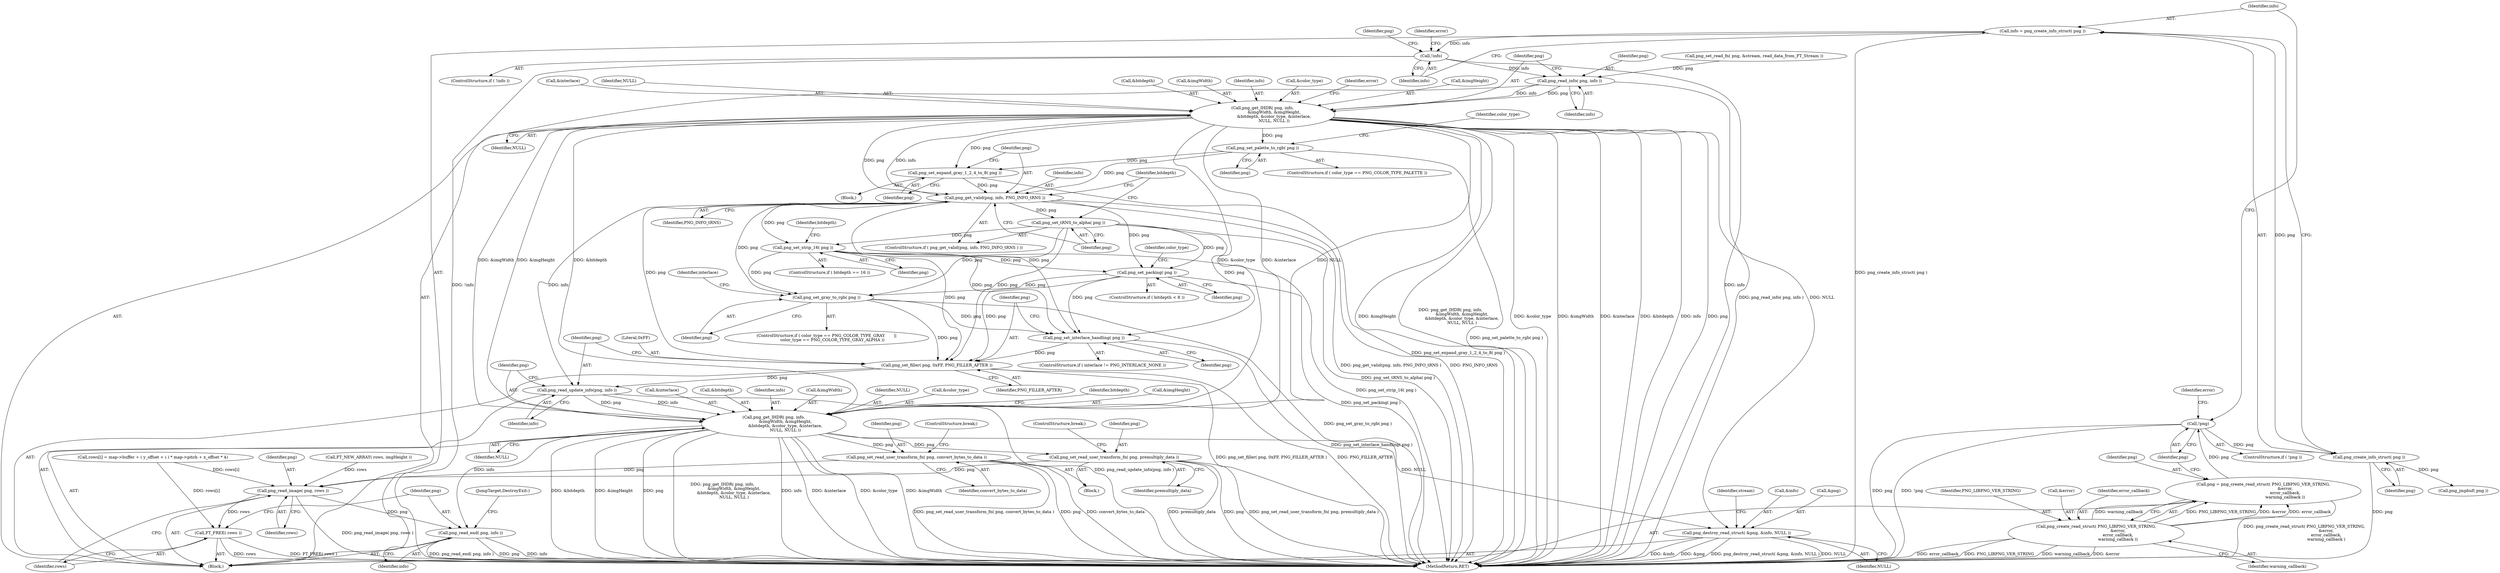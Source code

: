 digraph "0_savannah_b3500af717010137046ec4076d1e1c0641e33727_6@API" {
"1000219" [label="(Call,info = png_create_info_struct( png ))"];
"1000221" [label="(Call,png_create_info_struct( png ))"];
"1000211" [label="(Call,!png)"];
"1000202" [label="(Call,png = png_create_read_struct( PNG_LIBPNG_VER_STRING,\n                                  &error,\n                                  error_callback,\n                                  warning_callback ))"];
"1000204" [label="(Call,png_create_read_struct( PNG_LIBPNG_VER_STRING,\n                                  &error,\n                                  error_callback,\n                                  warning_callback ))"];
"1000224" [label="(Call,!info)"];
"1000252" [label="(Call,png_read_info( png, info ))"];
"1000255" [label="(Call,png_get_IHDR( png, info,\n                  &imgWidth, &imgHeight,\n                  &bitdepth, &color_type, &interlace,\n                  NULL, NULL ))"];
"1000382" [label="(Call,png_set_palette_to_rgb( png ))"];
"1000389" [label="(Call,png_set_expand_gray_1_2_4_to_8( png ))"];
"1000392" [label="(Call,png_get_valid(png, info, PNG_INFO_tRNS ))"];
"1000396" [label="(Call,png_set_tRNS_to_alpha( png ))"];
"1000402" [label="(Call,png_set_strip_16( png ))"];
"1000408" [label="(Call,png_set_packing( png ))"];
"1000418" [label="(Call,png_set_gray_to_rgb( png ))"];
"1000424" [label="(Call,png_set_interlace_handling( png ))"];
"1000426" [label="(Call,png_set_filler( png, 0xFF, PNG_FILLER_AFTER ))"];
"1000430" [label="(Call,png_read_update_info(png, info ))"];
"1000433" [label="(Call,png_get_IHDR( png, info,\n                  &imgWidth, &imgHeight,\n                  &bitdepth, &color_type, &interlace,\n                  NULL, NULL ))"];
"1000472" [label="(Call,png_set_read_user_transform_fn( png, premultiply_data ))"];
"1000521" [label="(Call,png_read_image( png, rows ))"];
"1000524" [label="(Call,FT_FREE( rows ))"];
"1000526" [label="(Call,png_read_end( png, info ))"];
"1000477" [label="(Call,png_set_read_user_transform_fn( png, convert_bytes_to_data ))"];
"1000530" [label="(Call,png_destroy_read_struct( &png, &info, NULL ))"];
"1000202" [label="(Call,png = png_create_read_struct( PNG_LIBPNG_VER_STRING,\n                                  &error,\n                                  error_callback,\n                                  warning_callback ))"];
"1000208" [label="(Identifier,error_callback)"];
"1000212" [label="(Identifier,png)"];
"1000427" [label="(Identifier,png)"];
"1000210" [label="(ControlStructure,if ( !png ))"];
"1000474" [label="(Identifier,premultiply_data)"];
"1000402" [label="(Call,png_set_strip_16( png ))"];
"1000419" [label="(Identifier,png)"];
"1000404" [label="(ControlStructure,if ( bitdepth < 8 ))"];
"1000257" [label="(Identifier,info)"];
"1000222" [label="(Identifier,png)"];
"1000447" [label="(Identifier,NULL)"];
"1000477" [label="(Call,png_set_read_user_transform_fn( png, convert_bytes_to_data ))"];
"1000525" [label="(Identifier,rows)"];
"1000260" [label="(Call,&imgHeight)"];
"1000446" [label="(Identifier,NULL)"];
"1000211" [label="(Call,!png)"];
"1000253" [label="(Identifier,png)"];
"1000382" [label="(Call,png_set_palette_to_rgb( png ))"];
"1000432" [label="(Identifier,info)"];
"1000475" [label="(ControlStructure,break;)"];
"1000422" [label="(Identifier,interlace)"];
"1000533" [label="(Call,&info)"];
"1000436" [label="(Call,&imgWidth)"];
"1000529" [label="(JumpTarget,DestroyExit:)"];
"1000434" [label="(Identifier,png)"];
"1000396" [label="(Call,png_set_tRNS_to_alpha( png ))"];
"1000522" [label="(Identifier,png)"];
"1000408" [label="(Call,png_set_packing( png ))"];
"1000480" [label="(ControlStructure,break;)"];
"1000442" [label="(Call,&color_type)"];
"1000451" [label="(Identifier,bitdepth)"];
"1000438" [label="(Call,&imgHeight)"];
"1000269" [label="(Identifier,NULL)"];
"1000392" [label="(Call,png_get_valid(png, info, PNG_INFO_tRNS ))"];
"1000393" [label="(Identifier,png)"];
"1000521" [label="(Call,png_read_image( png, rows ))"];
"1000119" [label="(Block,)"];
"1000530" [label="(Call,png_destroy_read_struct( &png, &info, NULL ))"];
"1000479" [label="(Identifier,convert_bytes_to_data)"];
"1000424" [label="(Call,png_set_interlace_handling( png ))"];
"1000266" [label="(Call,&interlace)"];
"1000400" [label="(Identifier,bitdepth)"];
"1000388" [label="(Block,)"];
"1000433" [label="(Call,png_get_IHDR( png, info,\n                  &imgWidth, &imgHeight,\n                  &bitdepth, &color_type, &interlace,\n                  NULL, NULL ))"];
"1000383" [label="(Identifier,png)"];
"1000413" [label="(Identifier,color_type)"];
"1000429" [label="(Identifier,PNG_FILLER_AFTER)"];
"1000268" [label="(Identifier,NULL)"];
"1000221" [label="(Call,png_create_info_struct( png ))"];
"1000420" [label="(ControlStructure,if ( interlace != PNG_INTERLACE_NONE ))"];
"1000426" [label="(Call,png_set_filler( png, 0xFF, PNG_FILLER_AFTER ))"];
"1000262" [label="(Call,&bitdepth)"];
"1000205" [label="(Identifier,PNG_LIBPNG_VER_STRING)"];
"1000469" [label="(Block,)"];
"1000531" [label="(Call,&png)"];
"1000406" [label="(Identifier,bitdepth)"];
"1000258" [label="(Call,&imgWidth)"];
"1000526" [label="(Call,png_read_end( png, info ))"];
"1000523" [label="(Identifier,rows)"];
"1000220" [label="(Identifier,info)"];
"1000223" [label="(ControlStructure,if ( !info ))"];
"1000398" [label="(ControlStructure,if ( bitdepth == 16 ))"];
"1000418" [label="(Call,png_set_gray_to_rgb( png ))"];
"1000524" [label="(Call,FT_FREE( rows ))"];
"1000252" [label="(Call,png_read_info( png, info ))"];
"1000225" [label="(Identifier,info)"];
"1000239" [label="(Call,png_jmpbuf( png ))"];
"1000473" [label="(Identifier,png)"];
"1000215" [label="(Identifier,error)"];
"1000256" [label="(Identifier,png)"];
"1000425" [label="(Identifier,png)"];
"1000482" [label="(Call,FT_NEW_ARRAY( rows, imgHeight ))"];
"1000219" [label="(Call,info = png_create_info_struct( png ))"];
"1000203" [label="(Identifier,png)"];
"1000502" [label="(Call,rows[i] = map->buffer + ( y_offset + i ) * map->pitch + x_offset * 4)"];
"1000528" [label="(Identifier,info)"];
"1000444" [label="(Call,&interlace)"];
"1000264" [label="(Call,&color_type)"];
"1000390" [label="(Identifier,png)"];
"1000378" [label="(ControlStructure,if ( color_type == PNG_COLOR_TYPE_PALETTE ))"];
"1000440" [label="(Call,&bitdepth)"];
"1000535" [label="(Identifier,NULL)"];
"1000206" [label="(Call,&error)"];
"1000410" [label="(ControlStructure,if ( color_type == PNG_COLOR_TYPE_GRAY       ||\n         color_type == PNG_COLOR_TYPE_GRAY_ALPHA ))"];
"1000395" [label="(Identifier,PNG_INFO_tRNS)"];
"1000209" [label="(Identifier,warning_callback)"];
"1000394" [label="(Identifier,info)"];
"1000478" [label="(Identifier,png)"];
"1000435" [label="(Identifier,info)"];
"1000224" [label="(Call,!info)"];
"1000247" [label="(Call,png_set_read_fn( png, &stream, read_data_from_FT_Stream ))"];
"1000255" [label="(Call,png_get_IHDR( png, info,\n                  &imgWidth, &imgHeight,\n                  &bitdepth, &color_type, &interlace,\n                  NULL, NULL ))"];
"1000391" [label="(ControlStructure,if ( png_get_valid(png, info, PNG_INFO_tRNS ) ))"];
"1000542" [label="(MethodReturn,RET)"];
"1000527" [label="(Identifier,png)"];
"1000228" [label="(Identifier,error)"];
"1000430" [label="(Call,png_read_update_info(png, info ))"];
"1000254" [label="(Identifier,info)"];
"1000204" [label="(Call,png_create_read_struct( PNG_LIBPNG_VER_STRING,\n                                  &error,\n                                  error_callback,\n                                  warning_callback ))"];
"1000272" [label="(Identifier,error)"];
"1000431" [label="(Identifier,png)"];
"1000409" [label="(Identifier,png)"];
"1000240" [label="(Identifier,png)"];
"1000389" [label="(Call,png_set_expand_gray_1_2_4_to_8( png ))"];
"1000397" [label="(Identifier,png)"];
"1000472" [label="(Call,png_set_read_user_transform_fn( png, premultiply_data ))"];
"1000538" [label="(Identifier,stream)"];
"1000428" [label="(Literal,0xFF)"];
"1000403" [label="(Identifier,png)"];
"1000386" [label="(Identifier,color_type)"];
"1000219" -> "1000119"  [label="AST: "];
"1000219" -> "1000221"  [label="CFG: "];
"1000220" -> "1000219"  [label="AST: "];
"1000221" -> "1000219"  [label="AST: "];
"1000225" -> "1000219"  [label="CFG: "];
"1000219" -> "1000542"  [label="DDG: png_create_info_struct( png )"];
"1000221" -> "1000219"  [label="DDG: png"];
"1000219" -> "1000224"  [label="DDG: info"];
"1000221" -> "1000222"  [label="CFG: "];
"1000222" -> "1000221"  [label="AST: "];
"1000221" -> "1000542"  [label="DDG: png"];
"1000211" -> "1000221"  [label="DDG: png"];
"1000221" -> "1000239"  [label="DDG: png"];
"1000211" -> "1000210"  [label="AST: "];
"1000211" -> "1000212"  [label="CFG: "];
"1000212" -> "1000211"  [label="AST: "];
"1000215" -> "1000211"  [label="CFG: "];
"1000220" -> "1000211"  [label="CFG: "];
"1000211" -> "1000542"  [label="DDG: png"];
"1000211" -> "1000542"  [label="DDG: !png"];
"1000202" -> "1000211"  [label="DDG: png"];
"1000202" -> "1000119"  [label="AST: "];
"1000202" -> "1000204"  [label="CFG: "];
"1000203" -> "1000202"  [label="AST: "];
"1000204" -> "1000202"  [label="AST: "];
"1000212" -> "1000202"  [label="CFG: "];
"1000202" -> "1000542"  [label="DDG: png_create_read_struct( PNG_LIBPNG_VER_STRING,\n                                  &error,\n                                  error_callback,\n                                  warning_callback )"];
"1000204" -> "1000202"  [label="DDG: PNG_LIBPNG_VER_STRING"];
"1000204" -> "1000202"  [label="DDG: &error"];
"1000204" -> "1000202"  [label="DDG: error_callback"];
"1000204" -> "1000202"  [label="DDG: warning_callback"];
"1000204" -> "1000209"  [label="CFG: "];
"1000205" -> "1000204"  [label="AST: "];
"1000206" -> "1000204"  [label="AST: "];
"1000208" -> "1000204"  [label="AST: "];
"1000209" -> "1000204"  [label="AST: "];
"1000204" -> "1000542"  [label="DDG: warning_callback"];
"1000204" -> "1000542"  [label="DDG: &error"];
"1000204" -> "1000542"  [label="DDG: error_callback"];
"1000204" -> "1000542"  [label="DDG: PNG_LIBPNG_VER_STRING"];
"1000224" -> "1000223"  [label="AST: "];
"1000224" -> "1000225"  [label="CFG: "];
"1000225" -> "1000224"  [label="AST: "];
"1000228" -> "1000224"  [label="CFG: "];
"1000240" -> "1000224"  [label="CFG: "];
"1000224" -> "1000542"  [label="DDG: info"];
"1000224" -> "1000542"  [label="DDG: !info"];
"1000224" -> "1000252"  [label="DDG: info"];
"1000252" -> "1000119"  [label="AST: "];
"1000252" -> "1000254"  [label="CFG: "];
"1000253" -> "1000252"  [label="AST: "];
"1000254" -> "1000252"  [label="AST: "];
"1000256" -> "1000252"  [label="CFG: "];
"1000252" -> "1000542"  [label="DDG: png_read_info( png, info )"];
"1000247" -> "1000252"  [label="DDG: png"];
"1000252" -> "1000255"  [label="DDG: png"];
"1000252" -> "1000255"  [label="DDG: info"];
"1000255" -> "1000119"  [label="AST: "];
"1000255" -> "1000269"  [label="CFG: "];
"1000256" -> "1000255"  [label="AST: "];
"1000257" -> "1000255"  [label="AST: "];
"1000258" -> "1000255"  [label="AST: "];
"1000260" -> "1000255"  [label="AST: "];
"1000262" -> "1000255"  [label="AST: "];
"1000264" -> "1000255"  [label="AST: "];
"1000266" -> "1000255"  [label="AST: "];
"1000268" -> "1000255"  [label="AST: "];
"1000269" -> "1000255"  [label="AST: "];
"1000272" -> "1000255"  [label="CFG: "];
"1000255" -> "1000542"  [label="DDG: &imgHeight"];
"1000255" -> "1000542"  [label="DDG: png_get_IHDR( png, info,\n                  &imgWidth, &imgHeight,\n                  &bitdepth, &color_type, &interlace,\n                  NULL, NULL )"];
"1000255" -> "1000542"  [label="DDG: &color_type"];
"1000255" -> "1000542"  [label="DDG: &imgWidth"];
"1000255" -> "1000542"  [label="DDG: &interlace"];
"1000255" -> "1000542"  [label="DDG: &bitdepth"];
"1000255" -> "1000542"  [label="DDG: info"];
"1000255" -> "1000542"  [label="DDG: png"];
"1000255" -> "1000382"  [label="DDG: png"];
"1000255" -> "1000389"  [label="DDG: png"];
"1000255" -> "1000392"  [label="DDG: png"];
"1000255" -> "1000392"  [label="DDG: info"];
"1000255" -> "1000433"  [label="DDG: &imgWidth"];
"1000255" -> "1000433"  [label="DDG: &imgHeight"];
"1000255" -> "1000433"  [label="DDG: &bitdepth"];
"1000255" -> "1000433"  [label="DDG: &color_type"];
"1000255" -> "1000433"  [label="DDG: &interlace"];
"1000255" -> "1000433"  [label="DDG: NULL"];
"1000255" -> "1000530"  [label="DDG: NULL"];
"1000382" -> "1000378"  [label="AST: "];
"1000382" -> "1000383"  [label="CFG: "];
"1000383" -> "1000382"  [label="AST: "];
"1000386" -> "1000382"  [label="CFG: "];
"1000382" -> "1000542"  [label="DDG: png_set_palette_to_rgb( png )"];
"1000382" -> "1000389"  [label="DDG: png"];
"1000382" -> "1000392"  [label="DDG: png"];
"1000389" -> "1000388"  [label="AST: "];
"1000389" -> "1000390"  [label="CFG: "];
"1000390" -> "1000389"  [label="AST: "];
"1000393" -> "1000389"  [label="CFG: "];
"1000389" -> "1000542"  [label="DDG: png_set_expand_gray_1_2_4_to_8( png )"];
"1000389" -> "1000392"  [label="DDG: png"];
"1000392" -> "1000391"  [label="AST: "];
"1000392" -> "1000395"  [label="CFG: "];
"1000393" -> "1000392"  [label="AST: "];
"1000394" -> "1000392"  [label="AST: "];
"1000395" -> "1000392"  [label="AST: "];
"1000397" -> "1000392"  [label="CFG: "];
"1000400" -> "1000392"  [label="CFG: "];
"1000392" -> "1000542"  [label="DDG: png_get_valid(png, info, PNG_INFO_tRNS )"];
"1000392" -> "1000542"  [label="DDG: PNG_INFO_tRNS"];
"1000392" -> "1000396"  [label="DDG: png"];
"1000392" -> "1000402"  [label="DDG: png"];
"1000392" -> "1000408"  [label="DDG: png"];
"1000392" -> "1000418"  [label="DDG: png"];
"1000392" -> "1000424"  [label="DDG: png"];
"1000392" -> "1000426"  [label="DDG: png"];
"1000392" -> "1000430"  [label="DDG: info"];
"1000396" -> "1000391"  [label="AST: "];
"1000396" -> "1000397"  [label="CFG: "];
"1000397" -> "1000396"  [label="AST: "];
"1000400" -> "1000396"  [label="CFG: "];
"1000396" -> "1000542"  [label="DDG: png_set_tRNS_to_alpha( png )"];
"1000396" -> "1000402"  [label="DDG: png"];
"1000396" -> "1000408"  [label="DDG: png"];
"1000396" -> "1000418"  [label="DDG: png"];
"1000396" -> "1000424"  [label="DDG: png"];
"1000396" -> "1000426"  [label="DDG: png"];
"1000402" -> "1000398"  [label="AST: "];
"1000402" -> "1000403"  [label="CFG: "];
"1000403" -> "1000402"  [label="AST: "];
"1000406" -> "1000402"  [label="CFG: "];
"1000402" -> "1000542"  [label="DDG: png_set_strip_16( png )"];
"1000402" -> "1000408"  [label="DDG: png"];
"1000402" -> "1000418"  [label="DDG: png"];
"1000402" -> "1000424"  [label="DDG: png"];
"1000402" -> "1000426"  [label="DDG: png"];
"1000408" -> "1000404"  [label="AST: "];
"1000408" -> "1000409"  [label="CFG: "];
"1000409" -> "1000408"  [label="AST: "];
"1000413" -> "1000408"  [label="CFG: "];
"1000408" -> "1000542"  [label="DDG: png_set_packing( png )"];
"1000408" -> "1000418"  [label="DDG: png"];
"1000408" -> "1000424"  [label="DDG: png"];
"1000408" -> "1000426"  [label="DDG: png"];
"1000418" -> "1000410"  [label="AST: "];
"1000418" -> "1000419"  [label="CFG: "];
"1000419" -> "1000418"  [label="AST: "];
"1000422" -> "1000418"  [label="CFG: "];
"1000418" -> "1000542"  [label="DDG: png_set_gray_to_rgb( png )"];
"1000418" -> "1000424"  [label="DDG: png"];
"1000418" -> "1000426"  [label="DDG: png"];
"1000424" -> "1000420"  [label="AST: "];
"1000424" -> "1000425"  [label="CFG: "];
"1000425" -> "1000424"  [label="AST: "];
"1000427" -> "1000424"  [label="CFG: "];
"1000424" -> "1000542"  [label="DDG: png_set_interlace_handling( png )"];
"1000424" -> "1000426"  [label="DDG: png"];
"1000426" -> "1000119"  [label="AST: "];
"1000426" -> "1000429"  [label="CFG: "];
"1000427" -> "1000426"  [label="AST: "];
"1000428" -> "1000426"  [label="AST: "];
"1000429" -> "1000426"  [label="AST: "];
"1000431" -> "1000426"  [label="CFG: "];
"1000426" -> "1000542"  [label="DDG: png_set_filler( png, 0xFF, PNG_FILLER_AFTER )"];
"1000426" -> "1000542"  [label="DDG: PNG_FILLER_AFTER"];
"1000426" -> "1000430"  [label="DDG: png"];
"1000430" -> "1000119"  [label="AST: "];
"1000430" -> "1000432"  [label="CFG: "];
"1000431" -> "1000430"  [label="AST: "];
"1000432" -> "1000430"  [label="AST: "];
"1000434" -> "1000430"  [label="CFG: "];
"1000430" -> "1000542"  [label="DDG: png_read_update_info(png, info )"];
"1000430" -> "1000433"  [label="DDG: png"];
"1000430" -> "1000433"  [label="DDG: info"];
"1000433" -> "1000119"  [label="AST: "];
"1000433" -> "1000447"  [label="CFG: "];
"1000434" -> "1000433"  [label="AST: "];
"1000435" -> "1000433"  [label="AST: "];
"1000436" -> "1000433"  [label="AST: "];
"1000438" -> "1000433"  [label="AST: "];
"1000440" -> "1000433"  [label="AST: "];
"1000442" -> "1000433"  [label="AST: "];
"1000444" -> "1000433"  [label="AST: "];
"1000446" -> "1000433"  [label="AST: "];
"1000447" -> "1000433"  [label="AST: "];
"1000451" -> "1000433"  [label="CFG: "];
"1000433" -> "1000542"  [label="DDG: &color_type"];
"1000433" -> "1000542"  [label="DDG: &imgWidth"];
"1000433" -> "1000542"  [label="DDG: &bitdepth"];
"1000433" -> "1000542"  [label="DDG: &imgHeight"];
"1000433" -> "1000542"  [label="DDG: png"];
"1000433" -> "1000542"  [label="DDG: png_get_IHDR( png, info,\n                  &imgWidth, &imgHeight,\n                  &bitdepth, &color_type, &interlace,\n                  NULL, NULL )"];
"1000433" -> "1000542"  [label="DDG: info"];
"1000433" -> "1000542"  [label="DDG: &interlace"];
"1000433" -> "1000472"  [label="DDG: png"];
"1000433" -> "1000477"  [label="DDG: png"];
"1000433" -> "1000526"  [label="DDG: info"];
"1000433" -> "1000530"  [label="DDG: NULL"];
"1000472" -> "1000469"  [label="AST: "];
"1000472" -> "1000474"  [label="CFG: "];
"1000473" -> "1000472"  [label="AST: "];
"1000474" -> "1000472"  [label="AST: "];
"1000475" -> "1000472"  [label="CFG: "];
"1000472" -> "1000542"  [label="DDG: png_set_read_user_transform_fn( png, premultiply_data )"];
"1000472" -> "1000542"  [label="DDG: premultiply_data"];
"1000472" -> "1000542"  [label="DDG: png"];
"1000472" -> "1000521"  [label="DDG: png"];
"1000521" -> "1000119"  [label="AST: "];
"1000521" -> "1000523"  [label="CFG: "];
"1000522" -> "1000521"  [label="AST: "];
"1000523" -> "1000521"  [label="AST: "];
"1000525" -> "1000521"  [label="CFG: "];
"1000521" -> "1000542"  [label="DDG: png_read_image( png, rows )"];
"1000477" -> "1000521"  [label="DDG: png"];
"1000502" -> "1000521"  [label="DDG: rows[i]"];
"1000482" -> "1000521"  [label="DDG: rows"];
"1000521" -> "1000524"  [label="DDG: rows"];
"1000521" -> "1000526"  [label="DDG: png"];
"1000524" -> "1000119"  [label="AST: "];
"1000524" -> "1000525"  [label="CFG: "];
"1000525" -> "1000524"  [label="AST: "];
"1000527" -> "1000524"  [label="CFG: "];
"1000524" -> "1000542"  [label="DDG: rows"];
"1000524" -> "1000542"  [label="DDG: FT_FREE( rows )"];
"1000502" -> "1000524"  [label="DDG: rows[i]"];
"1000526" -> "1000119"  [label="AST: "];
"1000526" -> "1000528"  [label="CFG: "];
"1000527" -> "1000526"  [label="AST: "];
"1000528" -> "1000526"  [label="AST: "];
"1000529" -> "1000526"  [label="CFG: "];
"1000526" -> "1000542"  [label="DDG: info"];
"1000526" -> "1000542"  [label="DDG: png_read_end( png, info )"];
"1000526" -> "1000542"  [label="DDG: png"];
"1000477" -> "1000469"  [label="AST: "];
"1000477" -> "1000479"  [label="CFG: "];
"1000478" -> "1000477"  [label="AST: "];
"1000479" -> "1000477"  [label="AST: "];
"1000480" -> "1000477"  [label="CFG: "];
"1000477" -> "1000542"  [label="DDG: convert_bytes_to_data"];
"1000477" -> "1000542"  [label="DDG: png_set_read_user_transform_fn( png, convert_bytes_to_data )"];
"1000477" -> "1000542"  [label="DDG: png"];
"1000530" -> "1000119"  [label="AST: "];
"1000530" -> "1000535"  [label="CFG: "];
"1000531" -> "1000530"  [label="AST: "];
"1000533" -> "1000530"  [label="AST: "];
"1000535" -> "1000530"  [label="AST: "];
"1000538" -> "1000530"  [label="CFG: "];
"1000530" -> "1000542"  [label="DDG: &info"];
"1000530" -> "1000542"  [label="DDG: &png"];
"1000530" -> "1000542"  [label="DDG: png_destroy_read_struct( &png, &info, NULL )"];
"1000530" -> "1000542"  [label="DDG: NULL"];
}
